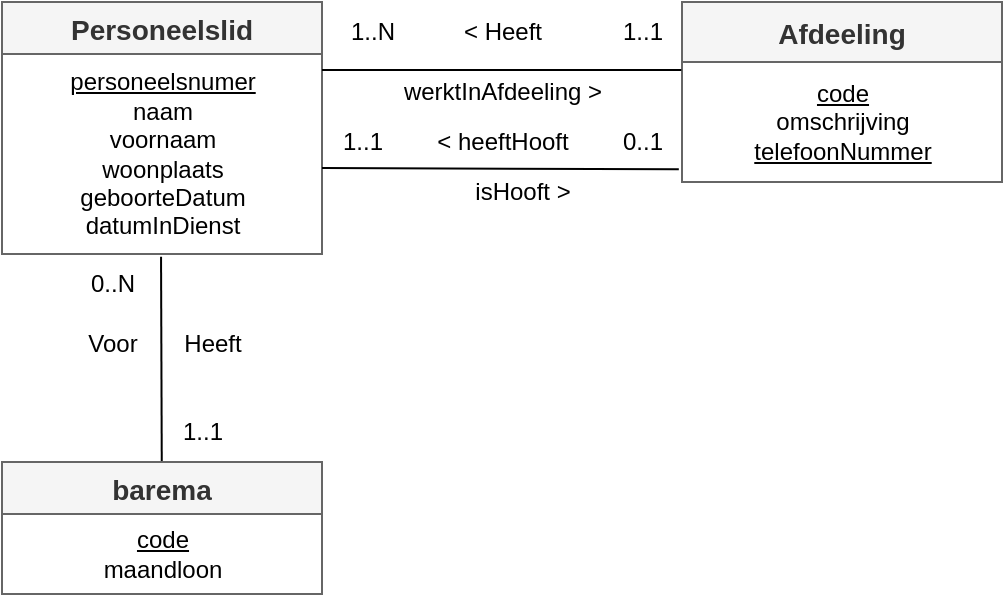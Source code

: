<mxfile>
    <diagram id="wIHIW95VSONjYJp1rd23" name="Page-1">
        <mxGraphModel dx="631" dy="596" grid="1" gridSize="10" guides="1" tooltips="1" connect="1" arrows="1" fold="1" page="1" pageScale="1" pageWidth="850" pageHeight="1100" math="0" shadow="0">
            <root>
                <mxCell id="0"/>
                <mxCell id="1" parent="0"/>
                <mxCell id="2" value="Personeelslid" style="swimlane;fontStyle=1;childLayout=stackLayout;horizontal=1;startSize=26;horizontalStack=0;resizeParent=1;resizeParentMax=0;resizeLast=0;collapsible=1;marginBottom=0;align=center;fontSize=14;strokeColor=#666666;fillColor=#f5f5f5;fontColor=#333333;" parent="1" vertex="1">
                    <mxGeometry x="60" y="110" width="160" height="126" as="geometry"/>
                </mxCell>
                <mxCell id="4" value="&lt;u&gt;personeelsnumer&lt;/u&gt;&lt;br&gt;naam&lt;br&gt;voornaam&lt;br&gt;woonplaats&lt;br&gt;geboorteDatum&lt;br&gt;datumInDienst" style="text;html=1;align=center;verticalAlign=middle;resizable=0;points=[];autosize=1;strokeColor=none;fillColor=none;" parent="2" vertex="1">
                    <mxGeometry y="26" width="160" height="100" as="geometry"/>
                </mxCell>
                <mxCell id="5" value="Afdeeling" style="swimlane;fontStyle=1;childLayout=stackLayout;horizontal=1;startSize=30;horizontalStack=0;resizeParent=1;resizeParentMax=0;resizeLast=0;collapsible=1;marginBottom=0;align=center;fontSize=14;strokeColor=#666666;fillColor=#f5f5f5;fontColor=#333333;" parent="1" vertex="1">
                    <mxGeometry x="400" y="110" width="160" height="90" as="geometry"/>
                </mxCell>
                <mxCell id="7" value="&lt;u&gt;code&lt;/u&gt;&lt;br&gt;omschrijving&lt;br&gt;&lt;u&gt;telefoonNummer&lt;/u&gt;&lt;br&gt;" style="text;html=1;align=center;verticalAlign=middle;resizable=0;points=[];autosize=1;strokeColor=none;fillColor=none;" parent="5" vertex="1">
                    <mxGeometry y="30" width="160" height="60" as="geometry"/>
                </mxCell>
                <mxCell id="8" style="edgeStyle=none;html=1;entryX=-0.002;entryY=0.067;entryDx=0;entryDy=0;entryPerimeter=0;endArrow=none;endFill=0;" parent="1" target="7" edge="1">
                    <mxGeometry relative="1" as="geometry">
                        <mxPoint x="220" y="144" as="sourcePoint"/>
                        <mxPoint x="401.6" y="144.35" as="targetPoint"/>
                    </mxGeometry>
                </mxCell>
                <mxCell id="9" value="1..N" style="text;html=1;align=center;verticalAlign=middle;resizable=0;points=[];autosize=1;strokeColor=none;fillColor=none;" parent="1" vertex="1">
                    <mxGeometry x="220" y="110" width="50" height="30" as="geometry"/>
                </mxCell>
                <mxCell id="10" value="1..1" style="text;html=1;align=center;verticalAlign=middle;resizable=0;points=[];autosize=1;strokeColor=none;fillColor=none;" parent="1" vertex="1">
                    <mxGeometry x="360" y="110" width="40" height="30" as="geometry"/>
                </mxCell>
                <mxCell id="11" value="werktInAfdeeling &amp;gt;" style="text;html=1;align=center;verticalAlign=middle;resizable=0;points=[];autosize=1;strokeColor=none;fillColor=none;" parent="1" vertex="1">
                    <mxGeometry x="250" y="140" width="120" height="30" as="geometry"/>
                </mxCell>
                <mxCell id="13" value="&amp;lt; Heeft" style="text;html=1;align=center;verticalAlign=middle;resizable=0;points=[];autosize=1;strokeColor=none;fillColor=none;" parent="1" vertex="1">
                    <mxGeometry x="280" y="110" width="60" height="30" as="geometry"/>
                </mxCell>
                <mxCell id="18" style="edgeStyle=none;html=1;entryX=0.497;entryY=1.014;entryDx=0;entryDy=0;entryPerimeter=0;endArrow=none;endFill=0;" parent="1" source="14" target="4" edge="1">
                    <mxGeometry relative="1" as="geometry"/>
                </mxCell>
                <mxCell id="14" value="barema" style="swimlane;fontStyle=1;childLayout=stackLayout;horizontal=1;startSize=26;horizontalStack=0;resizeParent=1;resizeParentMax=0;resizeLast=0;collapsible=1;marginBottom=0;align=center;fontSize=14;strokeColor=#666666;fillColor=#f5f5f5;fontColor=#333333;" parent="1" vertex="1">
                    <mxGeometry x="60" y="340" width="160" height="66" as="geometry"/>
                </mxCell>
                <mxCell id="16" value="&lt;u&gt;code&lt;br&gt;&lt;/u&gt;maandloon&lt;u&gt;&lt;br&gt;&lt;/u&gt;" style="text;html=1;align=center;verticalAlign=middle;resizable=0;points=[];autosize=1;strokeColor=none;fillColor=none;" parent="14" vertex="1">
                    <mxGeometry y="26" width="160" height="40" as="geometry"/>
                </mxCell>
                <mxCell id="19" value="0..N" style="text;html=1;align=center;verticalAlign=middle;resizable=0;points=[];autosize=1;strokeColor=none;fillColor=none;" parent="1" vertex="1">
                    <mxGeometry x="90" y="236" width="50" height="30" as="geometry"/>
                </mxCell>
                <mxCell id="20" value="1..1" style="text;html=1;align=center;verticalAlign=middle;resizable=0;points=[];autosize=1;strokeColor=none;fillColor=none;" parent="1" vertex="1">
                    <mxGeometry x="140" y="310" width="40" height="30" as="geometry"/>
                </mxCell>
                <mxCell id="21" value="Voor" style="text;html=1;align=center;verticalAlign=middle;resizable=0;points=[];autosize=1;strokeColor=none;fillColor=none;" parent="1" vertex="1">
                    <mxGeometry x="90" y="266" width="50" height="30" as="geometry"/>
                </mxCell>
                <mxCell id="22" value="Heeft" style="text;html=1;align=center;verticalAlign=middle;resizable=0;points=[];autosize=1;strokeColor=none;fillColor=none;" parent="1" vertex="1">
                    <mxGeometry x="140" y="266" width="50" height="30" as="geometry"/>
                </mxCell>
                <mxCell id="28" style="edgeStyle=none;html=1;endArrow=none;endFill=0;exitX=-0.01;exitY=0.894;exitDx=0;exitDy=0;exitPerimeter=0;" parent="1" source="7" edge="1">
                    <mxGeometry relative="1" as="geometry">
                        <mxPoint x="395.36" y="193.46" as="sourcePoint"/>
                        <mxPoint x="220" y="193" as="targetPoint"/>
                    </mxGeometry>
                </mxCell>
                <mxCell id="29" value="1..1" style="text;html=1;align=center;verticalAlign=middle;resizable=0;points=[];autosize=1;strokeColor=none;fillColor=none;" parent="1" vertex="1">
                    <mxGeometry x="220" y="165" width="40" height="30" as="geometry"/>
                </mxCell>
                <mxCell id="30" value="0..1" style="text;html=1;align=center;verticalAlign=middle;resizable=0;points=[];autosize=1;strokeColor=none;fillColor=none;" parent="1" vertex="1">
                    <mxGeometry x="360" y="165" width="40" height="30" as="geometry"/>
                </mxCell>
                <mxCell id="31" value="&amp;lt; heeftHooft" style="text;html=1;align=center;verticalAlign=middle;resizable=0;points=[];autosize=1;strokeColor=none;fillColor=none;" parent="1" vertex="1">
                    <mxGeometry x="265" y="165" width="90" height="30" as="geometry"/>
                </mxCell>
                <mxCell id="32" value="isHooft &amp;gt;" style="text;html=1;align=center;verticalAlign=middle;resizable=0;points=[];autosize=1;strokeColor=none;fillColor=none;" parent="1" vertex="1">
                    <mxGeometry x="285" y="190" width="70" height="30" as="geometry"/>
                </mxCell>
            </root>
        </mxGraphModel>
    </diagram>
</mxfile>